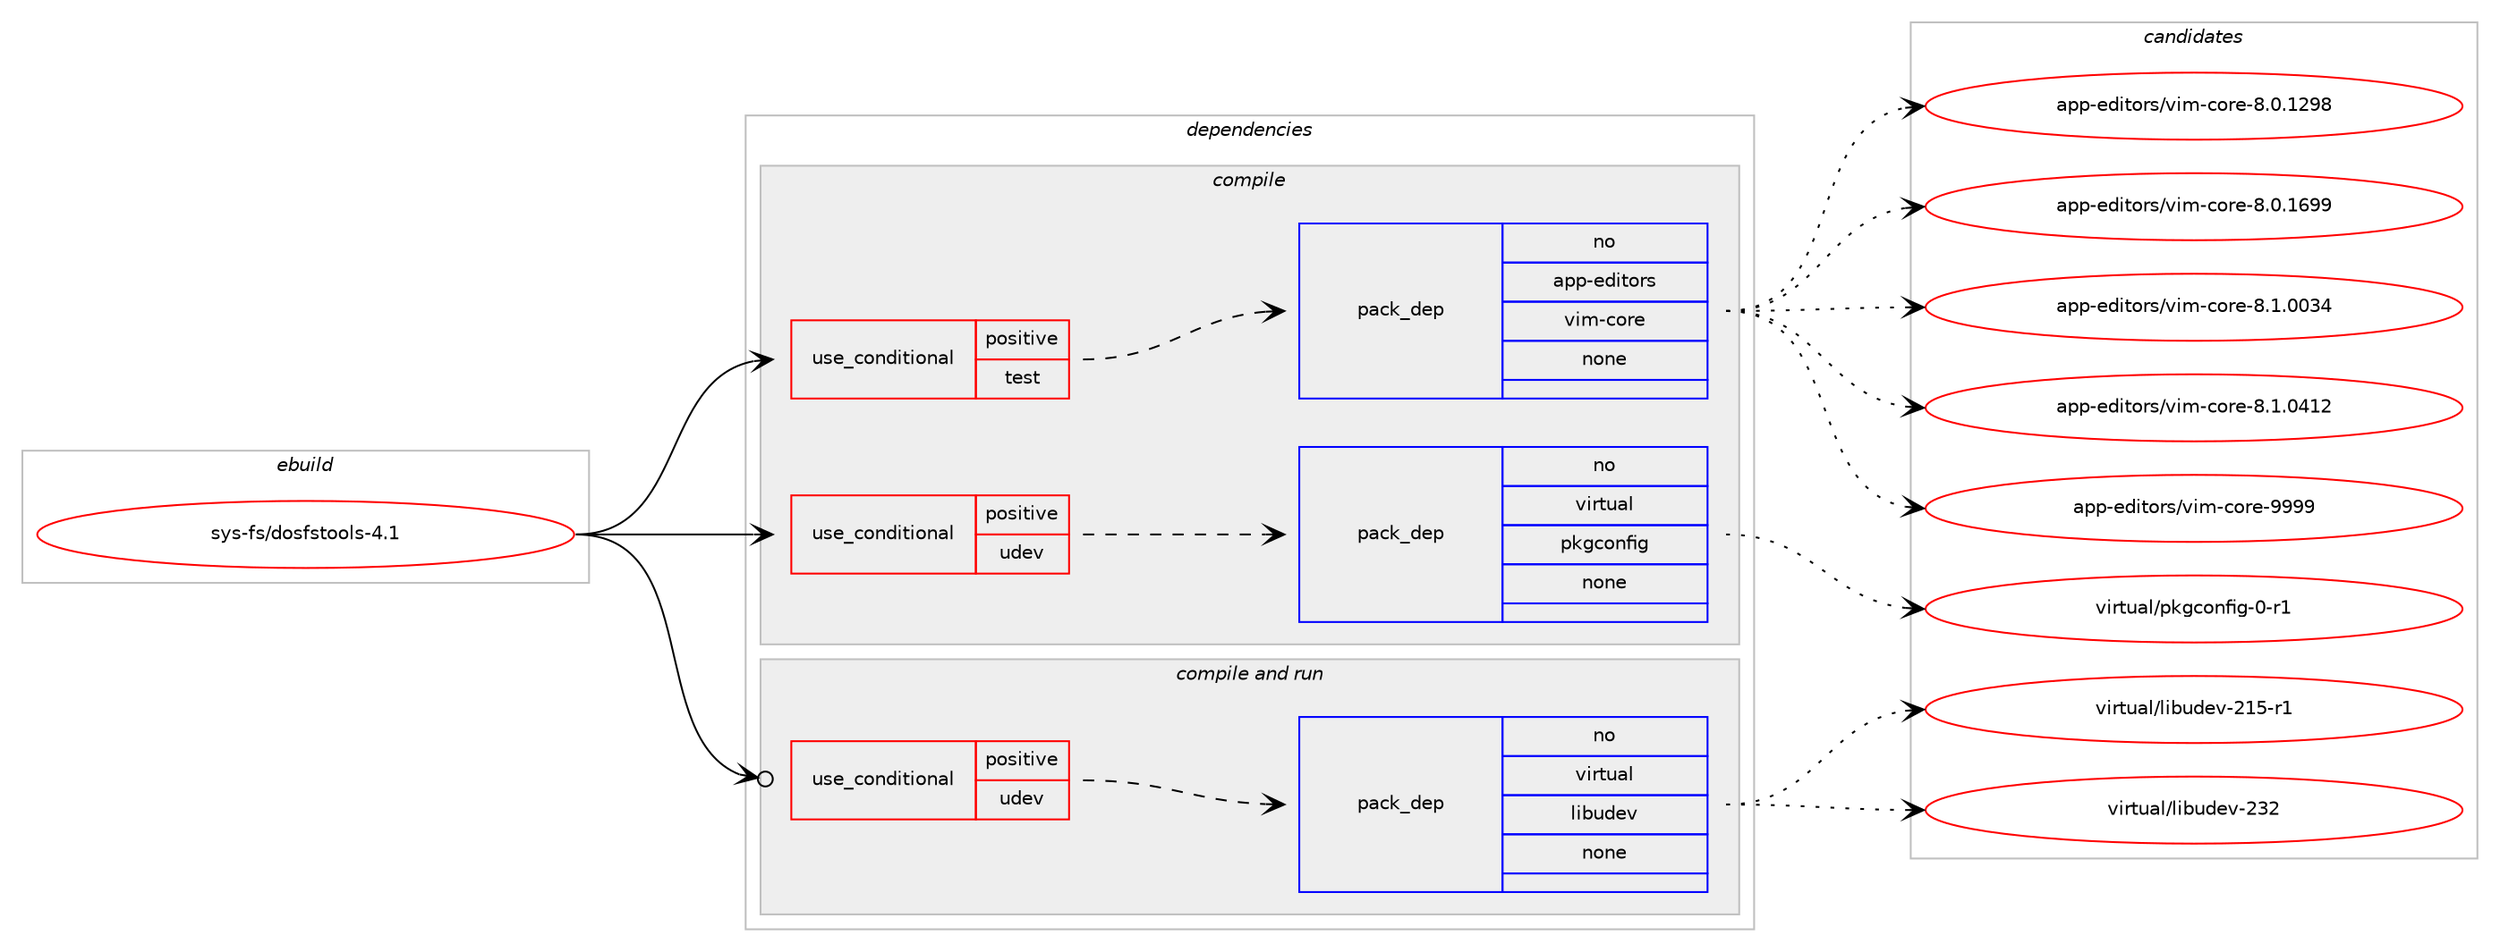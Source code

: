 digraph prolog {

# *************
# Graph options
# *************

newrank=true;
concentrate=true;
compound=true;
graph [rankdir=LR,fontname=Helvetica,fontsize=10,ranksep=1.5];#, ranksep=2.5, nodesep=0.2];
edge  [arrowhead=vee];
node  [fontname=Helvetica,fontsize=10];

# **********
# The ebuild
# **********

subgraph cluster_leftcol {
color=gray;
rank=same;
label=<<i>ebuild</i>>;
id [label="sys-fs/dosfstools-4.1", color=red, width=4, href="../sys-fs/dosfstools-4.1.svg"];
}

# ****************
# The dependencies
# ****************

subgraph cluster_midcol {
color=gray;
label=<<i>dependencies</i>>;
subgraph cluster_compile {
fillcolor="#eeeeee";
style=filled;
label=<<i>compile</i>>;
subgraph cond1083 {
dependency6397 [label=<<TABLE BORDER="0" CELLBORDER="1" CELLSPACING="0" CELLPADDING="4"><TR><TD ROWSPAN="3" CELLPADDING="10">use_conditional</TD></TR><TR><TD>positive</TD></TR><TR><TD>test</TD></TR></TABLE>>, shape=none, color=red];
subgraph pack5169 {
dependency6398 [label=<<TABLE BORDER="0" CELLBORDER="1" CELLSPACING="0" CELLPADDING="4" WIDTH="220"><TR><TD ROWSPAN="6" CELLPADDING="30">pack_dep</TD></TR><TR><TD WIDTH="110">no</TD></TR><TR><TD>app-editors</TD></TR><TR><TD>vim-core</TD></TR><TR><TD>none</TD></TR><TR><TD></TD></TR></TABLE>>, shape=none, color=blue];
}
dependency6397:e -> dependency6398:w [weight=20,style="dashed",arrowhead="vee"];
}
id:e -> dependency6397:w [weight=20,style="solid",arrowhead="vee"];
subgraph cond1084 {
dependency6399 [label=<<TABLE BORDER="0" CELLBORDER="1" CELLSPACING="0" CELLPADDING="4"><TR><TD ROWSPAN="3" CELLPADDING="10">use_conditional</TD></TR><TR><TD>positive</TD></TR><TR><TD>udev</TD></TR></TABLE>>, shape=none, color=red];
subgraph pack5170 {
dependency6400 [label=<<TABLE BORDER="0" CELLBORDER="1" CELLSPACING="0" CELLPADDING="4" WIDTH="220"><TR><TD ROWSPAN="6" CELLPADDING="30">pack_dep</TD></TR><TR><TD WIDTH="110">no</TD></TR><TR><TD>virtual</TD></TR><TR><TD>pkgconfig</TD></TR><TR><TD>none</TD></TR><TR><TD></TD></TR></TABLE>>, shape=none, color=blue];
}
dependency6399:e -> dependency6400:w [weight=20,style="dashed",arrowhead="vee"];
}
id:e -> dependency6399:w [weight=20,style="solid",arrowhead="vee"];
}
subgraph cluster_compileandrun {
fillcolor="#eeeeee";
style=filled;
label=<<i>compile and run</i>>;
subgraph cond1085 {
dependency6401 [label=<<TABLE BORDER="0" CELLBORDER="1" CELLSPACING="0" CELLPADDING="4"><TR><TD ROWSPAN="3" CELLPADDING="10">use_conditional</TD></TR><TR><TD>positive</TD></TR><TR><TD>udev</TD></TR></TABLE>>, shape=none, color=red];
subgraph pack5171 {
dependency6402 [label=<<TABLE BORDER="0" CELLBORDER="1" CELLSPACING="0" CELLPADDING="4" WIDTH="220"><TR><TD ROWSPAN="6" CELLPADDING="30">pack_dep</TD></TR><TR><TD WIDTH="110">no</TD></TR><TR><TD>virtual</TD></TR><TR><TD>libudev</TD></TR><TR><TD>none</TD></TR><TR><TD></TD></TR></TABLE>>, shape=none, color=blue];
}
dependency6401:e -> dependency6402:w [weight=20,style="dashed",arrowhead="vee"];
}
id:e -> dependency6401:w [weight=20,style="solid",arrowhead="odotvee"];
}
subgraph cluster_run {
fillcolor="#eeeeee";
style=filled;
label=<<i>run</i>>;
}
}

# **************
# The candidates
# **************

subgraph cluster_choices {
rank=same;
color=gray;
label=<<i>candidates</i>>;

subgraph choice5169 {
color=black;
nodesep=1;
choice9711211245101100105116111114115471181051094599111114101455646484649505756 [label="app-editors/vim-core-8.0.1298", color=red, width=4,href="../app-editors/vim-core-8.0.1298.svg"];
choice9711211245101100105116111114115471181051094599111114101455646484649545757 [label="app-editors/vim-core-8.0.1699", color=red, width=4,href="../app-editors/vim-core-8.0.1699.svg"];
choice9711211245101100105116111114115471181051094599111114101455646494648485152 [label="app-editors/vim-core-8.1.0034", color=red, width=4,href="../app-editors/vim-core-8.1.0034.svg"];
choice9711211245101100105116111114115471181051094599111114101455646494648524950 [label="app-editors/vim-core-8.1.0412", color=red, width=4,href="../app-editors/vim-core-8.1.0412.svg"];
choice97112112451011001051161111141154711810510945991111141014557575757 [label="app-editors/vim-core-9999", color=red, width=4,href="../app-editors/vim-core-9999.svg"];
dependency6398:e -> choice9711211245101100105116111114115471181051094599111114101455646484649505756:w [style=dotted,weight="100"];
dependency6398:e -> choice9711211245101100105116111114115471181051094599111114101455646484649545757:w [style=dotted,weight="100"];
dependency6398:e -> choice9711211245101100105116111114115471181051094599111114101455646494648485152:w [style=dotted,weight="100"];
dependency6398:e -> choice9711211245101100105116111114115471181051094599111114101455646494648524950:w [style=dotted,weight="100"];
dependency6398:e -> choice97112112451011001051161111141154711810510945991111141014557575757:w [style=dotted,weight="100"];
}
subgraph choice5170 {
color=black;
nodesep=1;
choice11810511411611797108471121071039911111010210510345484511449 [label="virtual/pkgconfig-0-r1", color=red, width=4,href="../virtual/pkgconfig-0-r1.svg"];
dependency6400:e -> choice11810511411611797108471121071039911111010210510345484511449:w [style=dotted,weight="100"];
}
subgraph choice5171 {
color=black;
nodesep=1;
choice118105114116117971084710810598117100101118455049534511449 [label="virtual/libudev-215-r1", color=red, width=4,href="../virtual/libudev-215-r1.svg"];
choice11810511411611797108471081059811710010111845505150 [label="virtual/libudev-232", color=red, width=4,href="../virtual/libudev-232.svg"];
dependency6402:e -> choice118105114116117971084710810598117100101118455049534511449:w [style=dotted,weight="100"];
dependency6402:e -> choice11810511411611797108471081059811710010111845505150:w [style=dotted,weight="100"];
}
}

}
